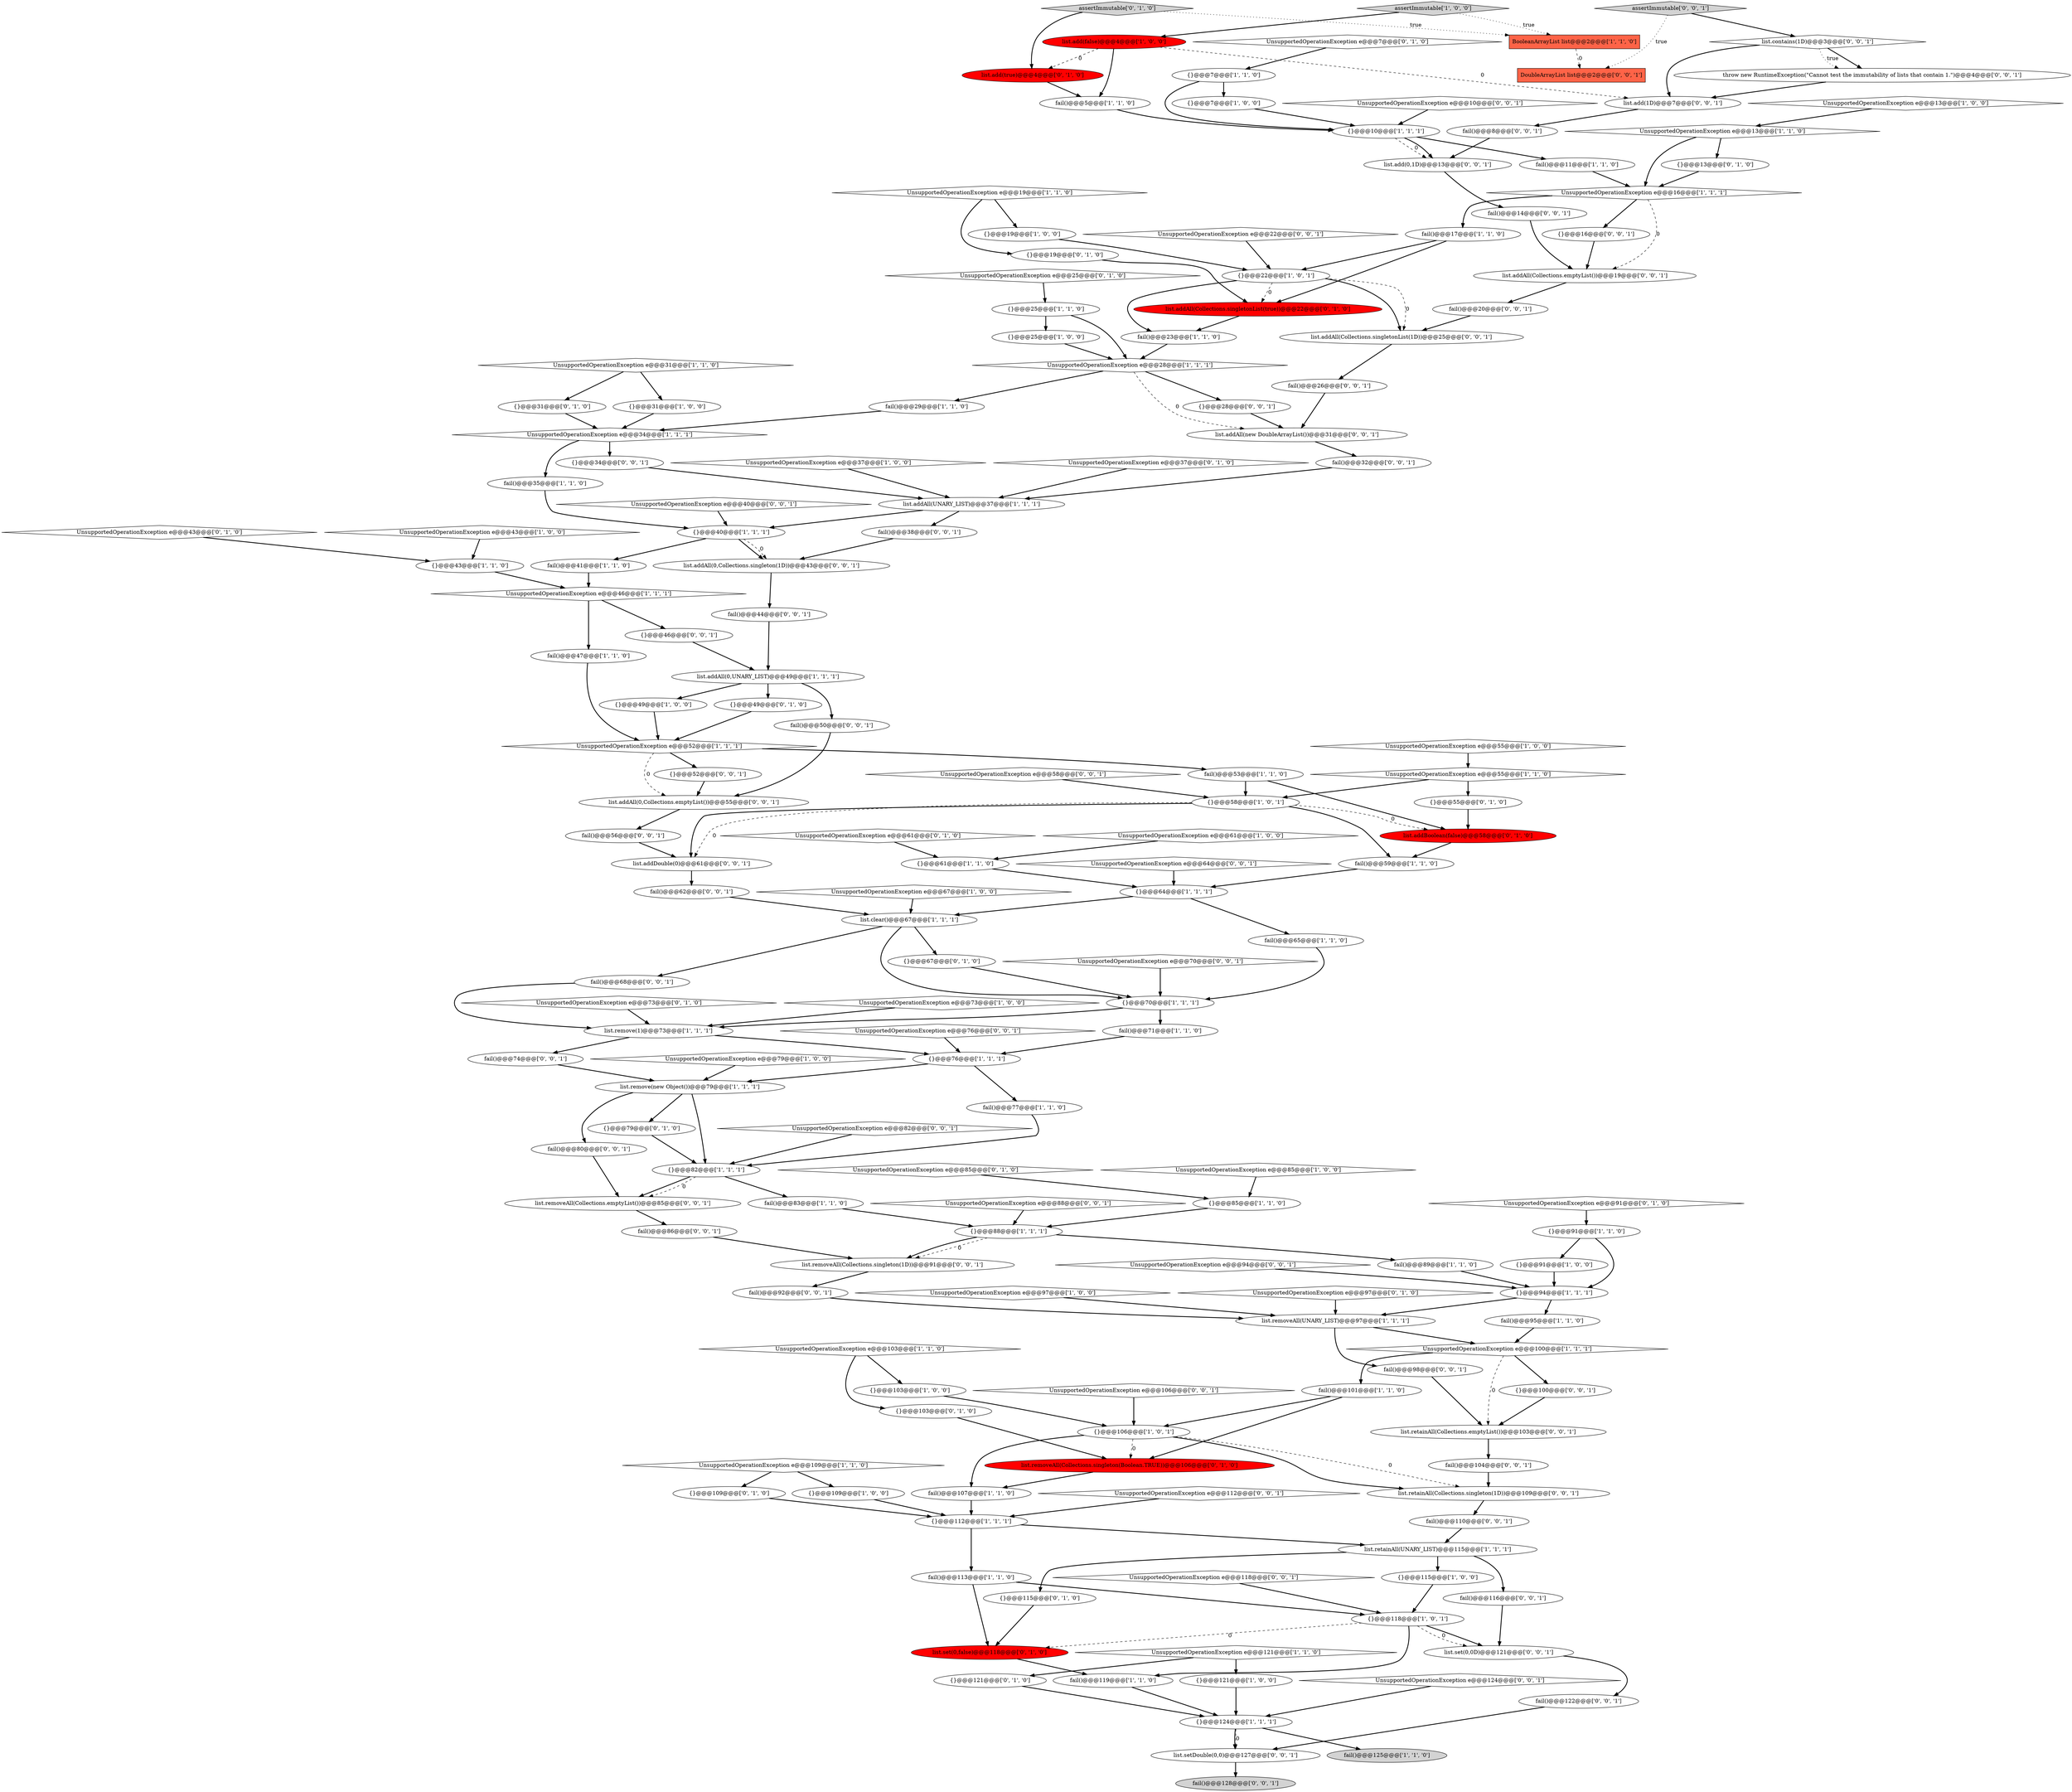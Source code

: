 digraph {
17 [style = filled, label = "{}@@@91@@@['1', '1', '0']", fillcolor = white, shape = ellipse image = "AAA0AAABBB1BBB"];
26 [style = filled, label = "{}@@@7@@@['1', '0', '0']", fillcolor = white, shape = ellipse image = "AAA0AAABBB1BBB"];
87 [style = filled, label = "UnsupportedOperationException e@@@73@@@['0', '1', '0']", fillcolor = white, shape = diamond image = "AAA0AAABBB2BBB"];
3 [style = filled, label = "fail()@@@125@@@['1', '1', '0']", fillcolor = lightgray, shape = ellipse image = "AAA0AAABBB1BBB"];
139 [style = filled, label = "UnsupportedOperationException e@@@106@@@['0', '0', '1']", fillcolor = white, shape = diamond image = "AAA0AAABBB3BBB"];
0 [style = filled, label = "{}@@@19@@@['1', '0', '0']", fillcolor = white, shape = ellipse image = "AAA0AAABBB1BBB"];
101 [style = filled, label = "{}@@@121@@@['0', '1', '0']", fillcolor = white, shape = ellipse image = "AAA0AAABBB2BBB"];
30 [style = filled, label = "fail()@@@23@@@['1', '1', '0']", fillcolor = white, shape = ellipse image = "AAA0AAABBB1BBB"];
75 [style = filled, label = "UnsupportedOperationException e@@@13@@@['1', '1', '0']", fillcolor = white, shape = diamond image = "AAA0AAABBB1BBB"];
102 [style = filled, label = "list.add(true)@@@4@@@['0', '1', '0']", fillcolor = red, shape = ellipse image = "AAA1AAABBB2BBB"];
146 [style = filled, label = "UnsupportedOperationException e@@@94@@@['0', '0', '1']", fillcolor = white, shape = diamond image = "AAA0AAABBB3BBB"];
126 [style = filled, label = "fail()@@@38@@@['0', '0', '1']", fillcolor = white, shape = ellipse image = "AAA0AAABBB3BBB"];
167 [style = filled, label = "fail()@@@32@@@['0', '0', '1']", fillcolor = white, shape = ellipse image = "AAA0AAABBB3BBB"];
44 [style = filled, label = "UnsupportedOperationException e@@@61@@@['1', '0', '0']", fillcolor = white, shape = diamond image = "AAA0AAABBB1BBB"];
121 [style = filled, label = "{}@@@16@@@['0', '0', '1']", fillcolor = white, shape = ellipse image = "AAA0AAABBB3BBB"];
21 [style = filled, label = "fail()@@@83@@@['1', '1', '0']", fillcolor = white, shape = ellipse image = "AAA0AAABBB1BBB"];
115 [style = filled, label = "fail()@@@20@@@['0', '0', '1']", fillcolor = white, shape = ellipse image = "AAA0AAABBB3BBB"];
60 [style = filled, label = "{}@@@61@@@['1', '1', '0']", fillcolor = white, shape = ellipse image = "AAA0AAABBB1BBB"];
56 [style = filled, label = "UnsupportedOperationException e@@@55@@@['1', '1', '0']", fillcolor = white, shape = diamond image = "AAA0AAABBB1BBB"];
142 [style = filled, label = "fail()@@@98@@@['0', '0', '1']", fillcolor = white, shape = ellipse image = "AAA0AAABBB3BBB"];
10 [style = filled, label = "{}@@@103@@@['1', '0', '0']", fillcolor = white, shape = ellipse image = "AAA0AAABBB1BBB"];
45 [style = filled, label = "UnsupportedOperationException e@@@13@@@['1', '0', '0']", fillcolor = white, shape = diamond image = "AAA0AAABBB1BBB"];
19 [style = filled, label = "{}@@@112@@@['1', '1', '1']", fillcolor = white, shape = ellipse image = "AAA0AAABBB1BBB"];
57 [style = filled, label = "list.remove(new Object())@@@79@@@['1', '1', '1']", fillcolor = white, shape = ellipse image = "AAA0AAABBB1BBB"];
5 [style = filled, label = "fail()@@@65@@@['1', '1', '0']", fillcolor = white, shape = ellipse image = "AAA0AAABBB1BBB"];
53 [style = filled, label = "{}@@@25@@@['1', '1', '0']", fillcolor = white, shape = ellipse image = "AAA0AAABBB1BBB"];
71 [style = filled, label = "UnsupportedOperationException e@@@34@@@['1', '1', '1']", fillcolor = white, shape = diamond image = "AAA0AAABBB1BBB"];
25 [style = filled, label = "list.clear()@@@67@@@['1', '1', '1']", fillcolor = white, shape = ellipse image = "AAA0AAABBB1BBB"];
116 [style = filled, label = "list.addAll(Collections.emptyList())@@@19@@@['0', '0', '1']", fillcolor = white, shape = ellipse image = "AAA0AAABBB3BBB"];
74 [style = filled, label = "list.removeAll(UNARY_LIST)@@@97@@@['1', '1', '1']", fillcolor = white, shape = ellipse image = "AAA0AAABBB1BBB"];
154 [style = filled, label = "UnsupportedOperationException e@@@88@@@['0', '0', '1']", fillcolor = white, shape = diamond image = "AAA0AAABBB3BBB"];
162 [style = filled, label = "list.setDouble(0,0)@@@127@@@['0', '0', '1']", fillcolor = white, shape = ellipse image = "AAA0AAABBB3BBB"];
79 [style = filled, label = "UnsupportedOperationException e@@@103@@@['1', '1', '0']", fillcolor = white, shape = diamond image = "AAA0AAABBB1BBB"];
94 [style = filled, label = "list.addAll(Collections.singletonList(true))@@@22@@@['0', '1', '0']", fillcolor = red, shape = ellipse image = "AAA1AAABBB2BBB"];
39 [style = filled, label = "list.remove(1)@@@73@@@['1', '1', '1']", fillcolor = white, shape = ellipse image = "AAA0AAABBB1BBB"];
93 [style = filled, label = "{}@@@13@@@['0', '1', '0']", fillcolor = white, shape = ellipse image = "AAA0AAABBB2BBB"];
113 [style = filled, label = "UnsupportedOperationException e@@@118@@@['0', '0', '1']", fillcolor = white, shape = diamond image = "AAA0AAABBB3BBB"];
148 [style = filled, label = "fail()@@@74@@@['0', '0', '1']", fillcolor = white, shape = ellipse image = "AAA0AAABBB3BBB"];
112 [style = filled, label = "{}@@@100@@@['0', '0', '1']", fillcolor = white, shape = ellipse image = "AAA0AAABBB3BBB"];
140 [style = filled, label = "UnsupportedOperationException e@@@112@@@['0', '0', '1']", fillcolor = white, shape = diamond image = "AAA0AAABBB3BBB"];
108 [style = filled, label = "list.addBoolean(false)@@@58@@@['0', '1', '0']", fillcolor = red, shape = ellipse image = "AAA1AAABBB2BBB"];
143 [style = filled, label = "list.addAll(0,Collections.singleton(1D))@@@43@@@['0', '0', '1']", fillcolor = white, shape = ellipse image = "AAA0AAABBB3BBB"];
12 [style = filled, label = "fail()@@@35@@@['1', '1', '0']", fillcolor = white, shape = ellipse image = "AAA0AAABBB1BBB"];
16 [style = filled, label = "fail()@@@71@@@['1', '1', '0']", fillcolor = white, shape = ellipse image = "AAA0AAABBB1BBB"];
54 [style = filled, label = "fail()@@@77@@@['1', '1', '0']", fillcolor = white, shape = ellipse image = "AAA0AAABBB1BBB"];
66 [style = filled, label = "fail()@@@119@@@['1', '1', '0']", fillcolor = white, shape = ellipse image = "AAA0AAABBB1BBB"];
150 [style = filled, label = "fail()@@@128@@@['0', '0', '1']", fillcolor = lightgray, shape = ellipse image = "AAA0AAABBB3BBB"];
32 [style = filled, label = "{}@@@109@@@['1', '0', '0']", fillcolor = white, shape = ellipse image = "AAA0AAABBB1BBB"];
70 [style = filled, label = "fail()@@@95@@@['1', '1', '0']", fillcolor = white, shape = ellipse image = "AAA0AAABBB1BBB"];
84 [style = filled, label = "UnsupportedOperationException e@@@85@@@['0', '1', '0']", fillcolor = white, shape = diamond image = "AAA0AAABBB2BBB"];
110 [style = filled, label = "list.addDouble(0)@@@61@@@['0', '0', '1']", fillcolor = white, shape = ellipse image = "AAA0AAABBB3BBB"];
103 [style = filled, label = "{}@@@55@@@['0', '1', '0']", fillcolor = white, shape = ellipse image = "AAA0AAABBB2BBB"];
47 [style = filled, label = "fail()@@@101@@@['1', '1', '0']", fillcolor = white, shape = ellipse image = "AAA0AAABBB1BBB"];
152 [style = filled, label = "fail()@@@116@@@['0', '0', '1']", fillcolor = white, shape = ellipse image = "AAA0AAABBB3BBB"];
163 [style = filled, label = "fail()@@@110@@@['0', '0', '1']", fillcolor = white, shape = ellipse image = "AAA0AAABBB3BBB"];
130 [style = filled, label = "list.addAll(new DoubleArrayList())@@@31@@@['0', '0', '1']", fillcolor = white, shape = ellipse image = "AAA0AAABBB3BBB"];
9 [style = filled, label = "UnsupportedOperationException e@@@19@@@['1', '1', '0']", fillcolor = white, shape = diamond image = "AAA0AAABBB1BBB"];
6 [style = filled, label = "{}@@@91@@@['1', '0', '0']", fillcolor = white, shape = ellipse image = "AAA0AAABBB1BBB"];
157 [style = filled, label = "UnsupportedOperationException e@@@82@@@['0', '0', '1']", fillcolor = white, shape = diamond image = "AAA0AAABBB3BBB"];
99 [style = filled, label = "list.set(0,false)@@@118@@@['0', '1', '0']", fillcolor = red, shape = ellipse image = "AAA1AAABBB2BBB"];
100 [style = filled, label = "UnsupportedOperationException e@@@43@@@['0', '1', '0']", fillcolor = white, shape = diamond image = "AAA0AAABBB2BBB"];
77 [style = filled, label = "list.retainAll(UNARY_LIST)@@@115@@@['1', '1', '1']", fillcolor = white, shape = ellipse image = "AAA0AAABBB1BBB"];
35 [style = filled, label = "{}@@@25@@@['1', '0', '0']", fillcolor = white, shape = ellipse image = "AAA0AAABBB1BBB"];
109 [style = filled, label = "{}@@@79@@@['0', '1', '0']", fillcolor = white, shape = ellipse image = "AAA0AAABBB2BBB"];
136 [style = filled, label = "DoubleArrayList list@@@2@@@['0', '0', '1']", fillcolor = tomato, shape = box image = "AAA0AAABBB3BBB"];
141 [style = filled, label = "fail()@@@26@@@['0', '0', '1']", fillcolor = white, shape = ellipse image = "AAA0AAABBB3BBB"];
168 [style = filled, label = "list.set(0,0D)@@@121@@@['0', '0', '1']", fillcolor = white, shape = ellipse image = "AAA0AAABBB3BBB"];
72 [style = filled, label = "UnsupportedOperationException e@@@16@@@['1', '1', '1']", fillcolor = white, shape = diamond image = "AAA0AAABBB1BBB"];
135 [style = filled, label = "{}@@@28@@@['0', '0', '1']", fillcolor = white, shape = ellipse image = "AAA0AAABBB3BBB"];
80 [style = filled, label = "{}@@@22@@@['1', '0', '1']", fillcolor = white, shape = ellipse image = "AAA0AAABBB1BBB"];
153 [style = filled, label = "UnsupportedOperationException e@@@64@@@['0', '0', '1']", fillcolor = white, shape = diamond image = "AAA0AAABBB3BBB"];
46 [style = filled, label = "{}@@@94@@@['1', '1', '1']", fillcolor = white, shape = ellipse image = "AAA0AAABBB1BBB"];
78 [style = filled, label = "{}@@@7@@@['1', '1', '0']", fillcolor = white, shape = ellipse image = "AAA0AAABBB1BBB"];
95 [style = filled, label = "{}@@@49@@@['0', '1', '0']", fillcolor = white, shape = ellipse image = "AAA0AAABBB2BBB"];
164 [style = filled, label = "{}@@@46@@@['0', '0', '1']", fillcolor = white, shape = ellipse image = "AAA0AAABBB3BBB"];
166 [style = filled, label = "fail()@@@86@@@['0', '0', '1']", fillcolor = white, shape = ellipse image = "AAA0AAABBB3BBB"];
124 [style = filled, label = "UnsupportedOperationException e@@@40@@@['0', '0', '1']", fillcolor = white, shape = diamond image = "AAA0AAABBB3BBB"];
129 [style = filled, label = "fail()@@@104@@@['0', '0', '1']", fillcolor = white, shape = ellipse image = "AAA0AAABBB3BBB"];
11 [style = filled, label = "UnsupportedOperationException e@@@28@@@['1', '1', '1']", fillcolor = white, shape = diamond image = "AAA0AAABBB1BBB"];
92 [style = filled, label = "assertImmutable['0', '1', '0']", fillcolor = lightgray, shape = diamond image = "AAA0AAABBB2BBB"];
117 [style = filled, label = "UnsupportedOperationException e@@@70@@@['0', '0', '1']", fillcolor = white, shape = diamond image = "AAA0AAABBB3BBB"];
38 [style = filled, label = "fail()@@@17@@@['1', '1', '0']", fillcolor = white, shape = ellipse image = "AAA0AAABBB1BBB"];
42 [style = filled, label = "fail()@@@59@@@['1', '1', '0']", fillcolor = white, shape = ellipse image = "AAA0AAABBB1BBB"];
51 [style = filled, label = "{}@@@106@@@['1', '0', '1']", fillcolor = white, shape = ellipse image = "AAA0AAABBB1BBB"];
134 [style = filled, label = "list.add(0,1D)@@@13@@@['0', '0', '1']", fillcolor = white, shape = ellipse image = "AAA0AAABBB3BBB"];
8 [style = filled, label = "UnsupportedOperationException e@@@85@@@['1', '0', '0']", fillcolor = white, shape = diamond image = "AAA0AAABBB1BBB"];
67 [style = filled, label = "fail()@@@29@@@['1', '1', '0']", fillcolor = white, shape = ellipse image = "AAA0AAABBB1BBB"];
33 [style = filled, label = "{}@@@118@@@['1', '0', '1']", fillcolor = white, shape = ellipse image = "AAA0AAABBB1BBB"];
15 [style = filled, label = "{}@@@49@@@['1', '0', '0']", fillcolor = white, shape = ellipse image = "AAA0AAABBB1BBB"];
138 [style = filled, label = "{}@@@34@@@['0', '0', '1']", fillcolor = white, shape = ellipse image = "AAA0AAABBB3BBB"];
27 [style = filled, label = "fail()@@@53@@@['1', '1', '0']", fillcolor = white, shape = ellipse image = "AAA0AAABBB1BBB"];
90 [style = filled, label = "{}@@@109@@@['0', '1', '0']", fillcolor = white, shape = ellipse image = "AAA0AAABBB2BBB"];
125 [style = filled, label = "{}@@@52@@@['0', '0', '1']", fillcolor = white, shape = ellipse image = "AAA0AAABBB3BBB"];
2 [style = filled, label = "{}@@@64@@@['1', '1', '1']", fillcolor = white, shape = ellipse image = "AAA0AAABBB1BBB"];
137 [style = filled, label = "fail()@@@62@@@['0', '0', '1']", fillcolor = white, shape = ellipse image = "AAA0AAABBB3BBB"];
85 [style = filled, label = "{}@@@115@@@['0', '1', '0']", fillcolor = white, shape = ellipse image = "AAA0AAABBB2BBB"];
145 [style = filled, label = "fail()@@@8@@@['0', '0', '1']", fillcolor = white, shape = ellipse image = "AAA0AAABBB3BBB"];
118 [style = filled, label = "UnsupportedOperationException e@@@22@@@['0', '0', '1']", fillcolor = white, shape = diamond image = "AAA0AAABBB3BBB"];
122 [style = filled, label = "throw new RuntimeException(\"Cannot test the immutability of lists that contain 1.\")@@@4@@@['0', '0', '1']", fillcolor = white, shape = ellipse image = "AAA0AAABBB3BBB"];
23 [style = filled, label = "UnsupportedOperationException e@@@52@@@['1', '1', '1']", fillcolor = white, shape = diamond image = "AAA0AAABBB1BBB"];
165 [style = filled, label = "list.addAll(Collections.singletonList(1D))@@@25@@@['0', '0', '1']", fillcolor = white, shape = ellipse image = "AAA0AAABBB3BBB"];
36 [style = filled, label = "{}@@@76@@@['1', '1', '1']", fillcolor = white, shape = ellipse image = "AAA0AAABBB1BBB"];
49 [style = filled, label = "{}@@@40@@@['1', '1', '1']", fillcolor = white, shape = ellipse image = "AAA0AAABBB1BBB"];
133 [style = filled, label = "list.removeAll(Collections.singleton(1D))@@@91@@@['0', '0', '1']", fillcolor = white, shape = ellipse image = "AAA0AAABBB3BBB"];
120 [style = filled, label = "fail()@@@56@@@['0', '0', '1']", fillcolor = white, shape = ellipse image = "AAA0AAABBB3BBB"];
158 [style = filled, label = "assertImmutable['0', '0', '1']", fillcolor = lightgray, shape = diamond image = "AAA0AAABBB3BBB"];
86 [style = filled, label = "UnsupportedOperationException e@@@61@@@['0', '1', '0']", fillcolor = white, shape = diamond image = "AAA0AAABBB2BBB"];
41 [style = filled, label = "{}@@@58@@@['1', '0', '1']", fillcolor = white, shape = ellipse image = "AAA0AAABBB1BBB"];
34 [style = filled, label = "{}@@@31@@@['1', '0', '0']", fillcolor = white, shape = ellipse image = "AAA0AAABBB1BBB"];
155 [style = filled, label = "list.retainAll(Collections.emptyList())@@@103@@@['0', '0', '1']", fillcolor = white, shape = ellipse image = "AAA0AAABBB3BBB"];
1 [style = filled, label = "UnsupportedOperationException e@@@67@@@['1', '0', '0']", fillcolor = white, shape = diamond image = "AAA0AAABBB1BBB"];
82 [style = filled, label = "{}@@@88@@@['1', '1', '1']", fillcolor = white, shape = ellipse image = "AAA0AAABBB1BBB"];
62 [style = filled, label = "fail()@@@107@@@['1', '1', '0']", fillcolor = white, shape = ellipse image = "AAA0AAABBB1BBB"];
144 [style = filled, label = "list.addAll(0,Collections.emptyList())@@@55@@@['0', '0', '1']", fillcolor = white, shape = ellipse image = "AAA0AAABBB3BBB"];
50 [style = filled, label = "{}@@@82@@@['1', '1', '1']", fillcolor = white, shape = ellipse image = "AAA0AAABBB1BBB"];
65 [style = filled, label = "fail()@@@11@@@['1', '1', '0']", fillcolor = white, shape = ellipse image = "AAA0AAABBB1BBB"];
156 [style = filled, label = "fail()@@@50@@@['0', '0', '1']", fillcolor = white, shape = ellipse image = "AAA0AAABBB3BBB"];
149 [style = filled, label = "list.add(1D)@@@7@@@['0', '0', '1']", fillcolor = white, shape = ellipse image = "AAA0AAABBB3BBB"];
4 [style = filled, label = "UnsupportedOperationException e@@@79@@@['1', '0', '0']", fillcolor = white, shape = diamond image = "AAA0AAABBB1BBB"];
88 [style = filled, label = "UnsupportedOperationException e@@@91@@@['0', '1', '0']", fillcolor = white, shape = diamond image = "AAA0AAABBB2BBB"];
20 [style = filled, label = "fail()@@@5@@@['1', '1', '0']", fillcolor = white, shape = ellipse image = "AAA0AAABBB1BBB"];
22 [style = filled, label = "{}@@@85@@@['1', '1', '0']", fillcolor = white, shape = ellipse image = "AAA0AAABBB1BBB"];
28 [style = filled, label = "fail()@@@113@@@['1', '1', '0']", fillcolor = white, shape = ellipse image = "AAA0AAABBB1BBB"];
31 [style = filled, label = "UnsupportedOperationException e@@@55@@@['1', '0', '0']", fillcolor = white, shape = diamond image = "AAA0AAABBB1BBB"];
98 [style = filled, label = "{}@@@103@@@['0', '1', '0']", fillcolor = white, shape = ellipse image = "AAA0AAABBB2BBB"];
119 [style = filled, label = "UnsupportedOperationException e@@@76@@@['0', '0', '1']", fillcolor = white, shape = diamond image = "AAA0AAABBB3BBB"];
127 [style = filled, label = "UnsupportedOperationException e@@@10@@@['0', '0', '1']", fillcolor = white, shape = diamond image = "AAA0AAABBB3BBB"];
83 [style = filled, label = "fail()@@@47@@@['1', '1', '0']", fillcolor = white, shape = ellipse image = "AAA0AAABBB1BBB"];
58 [style = filled, label = "{}@@@43@@@['1', '1', '0']", fillcolor = white, shape = ellipse image = "AAA0AAABBB1BBB"];
105 [style = filled, label = "UnsupportedOperationException e@@@7@@@['0', '1', '0']", fillcolor = white, shape = diamond image = "AAA0AAABBB2BBB"];
160 [style = filled, label = "fail()@@@68@@@['0', '0', '1']", fillcolor = white, shape = ellipse image = "AAA0AAABBB3BBB"];
96 [style = filled, label = "{}@@@19@@@['0', '1', '0']", fillcolor = white, shape = ellipse image = "AAA0AAABBB2BBB"];
161 [style = filled, label = "fail()@@@122@@@['0', '0', '1']", fillcolor = white, shape = ellipse image = "AAA0AAABBB3BBB"];
29 [style = filled, label = "BooleanArrayList list@@@2@@@['1', '1', '0']", fillcolor = tomato, shape = box image = "AAA0AAABBB1BBB"];
104 [style = filled, label = "UnsupportedOperationException e@@@25@@@['0', '1', '0']", fillcolor = white, shape = diamond image = "AAA0AAABBB2BBB"];
76 [style = filled, label = "UnsupportedOperationException e@@@37@@@['1', '0', '0']", fillcolor = white, shape = diamond image = "AAA0AAABBB1BBB"];
128 [style = filled, label = "UnsupportedOperationException e@@@58@@@['0', '0', '1']", fillcolor = white, shape = diamond image = "AAA0AAABBB3BBB"];
59 [style = filled, label = "list.add(false)@@@4@@@['1', '0', '0']", fillcolor = red, shape = ellipse image = "AAA1AAABBB1BBB"];
52 [style = filled, label = "{}@@@124@@@['1', '1', '1']", fillcolor = white, shape = ellipse image = "AAA0AAABBB1BBB"];
13 [style = filled, label = "{}@@@115@@@['1', '0', '0']", fillcolor = white, shape = ellipse image = "AAA0AAABBB1BBB"];
37 [style = filled, label = "fail()@@@41@@@['1', '1', '0']", fillcolor = white, shape = ellipse image = "AAA0AAABBB1BBB"];
69 [style = filled, label = "{}@@@70@@@['1', '1', '1']", fillcolor = white, shape = ellipse image = "AAA0AAABBB1BBB"];
111 [style = filled, label = "list.contains(1D)@@@3@@@['0', '0', '1']", fillcolor = white, shape = diamond image = "AAA0AAABBB3BBB"];
131 [style = filled, label = "fail()@@@44@@@['0', '0', '1']", fillcolor = white, shape = ellipse image = "AAA0AAABBB3BBB"];
18 [style = filled, label = "UnsupportedOperationException e@@@46@@@['1', '1', '1']", fillcolor = white, shape = diamond image = "AAA0AAABBB1BBB"];
151 [style = filled, label = "fail()@@@92@@@['0', '0', '1']", fillcolor = white, shape = ellipse image = "AAA0AAABBB3BBB"];
55 [style = filled, label = "UnsupportedOperationException e@@@109@@@['1', '1', '0']", fillcolor = white, shape = diamond image = "AAA0AAABBB1BBB"];
68 [style = filled, label = "list.addAll(0,UNARY_LIST)@@@49@@@['1', '1', '1']", fillcolor = white, shape = ellipse image = "AAA0AAABBB1BBB"];
48 [style = filled, label = "fail()@@@89@@@['1', '1', '0']", fillcolor = white, shape = ellipse image = "AAA0AAABBB1BBB"];
89 [style = filled, label = "list.removeAll(Collections.singleton(Boolean.TRUE))@@@106@@@['0', '1', '0']", fillcolor = red, shape = ellipse image = "AAA1AAABBB2BBB"];
64 [style = filled, label = "UnsupportedOperationException e@@@97@@@['1', '0', '0']", fillcolor = white, shape = diamond image = "AAA0AAABBB1BBB"];
61 [style = filled, label = "UnsupportedOperationException e@@@31@@@['1', '1', '0']", fillcolor = white, shape = diamond image = "AAA0AAABBB1BBB"];
24 [style = filled, label = "assertImmutable['1', '0', '0']", fillcolor = lightgray, shape = diamond image = "AAA0AAABBB1BBB"];
73 [style = filled, label = "{}@@@10@@@['1', '1', '1']", fillcolor = white, shape = ellipse image = "AAA0AAABBB1BBB"];
107 [style = filled, label = "UnsupportedOperationException e@@@37@@@['0', '1', '0']", fillcolor = white, shape = diamond image = "AAA0AAABBB2BBB"];
114 [style = filled, label = "fail()@@@80@@@['0', '0', '1']", fillcolor = white, shape = ellipse image = "AAA0AAABBB3BBB"];
132 [style = filled, label = "list.removeAll(Collections.emptyList())@@@85@@@['0', '0', '1']", fillcolor = white, shape = ellipse image = "AAA0AAABBB3BBB"];
7 [style = filled, label = "UnsupportedOperationException e@@@73@@@['1', '0', '0']", fillcolor = white, shape = diamond image = "AAA0AAABBB1BBB"];
40 [style = filled, label = "{}@@@121@@@['1', '0', '0']", fillcolor = white, shape = ellipse image = "AAA0AAABBB1BBB"];
147 [style = filled, label = "list.retainAll(Collections.singleton(1D))@@@109@@@['0', '0', '1']", fillcolor = white, shape = ellipse image = "AAA0AAABBB3BBB"];
159 [style = filled, label = "fail()@@@14@@@['0', '0', '1']", fillcolor = white, shape = ellipse image = "AAA0AAABBB3BBB"];
63 [style = filled, label = "UnsupportedOperationException e@@@100@@@['1', '1', '1']", fillcolor = white, shape = diamond image = "AAA0AAABBB1BBB"];
123 [style = filled, label = "UnsupportedOperationException e@@@124@@@['0', '0', '1']", fillcolor = white, shape = diamond image = "AAA0AAABBB3BBB"];
81 [style = filled, label = "list.addAll(UNARY_LIST)@@@37@@@['1', '1', '1']", fillcolor = white, shape = ellipse image = "AAA0AAABBB1BBB"];
91 [style = filled, label = "{}@@@31@@@['0', '1', '0']", fillcolor = white, shape = ellipse image = "AAA0AAABBB2BBB"];
97 [style = filled, label = "UnsupportedOperationException e@@@97@@@['0', '1', '0']", fillcolor = white, shape = diamond image = "AAA0AAABBB2BBB"];
43 [style = filled, label = "UnsupportedOperationException e@@@121@@@['1', '1', '0']", fillcolor = white, shape = diamond image = "AAA0AAABBB1BBB"];
106 [style = filled, label = "{}@@@67@@@['0', '1', '0']", fillcolor = white, shape = ellipse image = "AAA0AAABBB2BBB"];
14 [style = filled, label = "UnsupportedOperationException e@@@43@@@['1', '0', '0']", fillcolor = white, shape = diamond image = "AAA0AAABBB1BBB"];
121->116 [style = bold, label=""];
72->116 [style = dashed, label="0"];
102->20 [style = bold, label=""];
91->71 [style = bold, label=""];
68->95 [style = bold, label=""];
74->142 [style = bold, label=""];
119->36 [style = bold, label=""];
73->65 [style = bold, label=""];
31->56 [style = bold, label=""];
111->149 [style = bold, label=""];
11->130 [style = dashed, label="0"];
143->131 [style = bold, label=""];
82->133 [style = dashed, label="0"];
66->52 [style = bold, label=""];
80->165 [style = dashed, label="0"];
147->163 [style = bold, label=""];
56->41 [style = bold, label=""];
135->130 [style = bold, label=""];
122->149 [style = bold, label=""];
103->108 [style = bold, label=""];
52->162 [style = dashed, label="0"];
141->130 [style = bold, label=""];
50->132 [style = bold, label=""];
49->143 [style = bold, label=""];
39->148 [style = bold, label=""];
33->99 [style = dashed, label="0"];
67->71 [style = bold, label=""];
9->96 [style = bold, label=""];
79->10 [style = bold, label=""];
53->11 [style = bold, label=""];
58->18 [style = bold, label=""];
41->110 [style = bold, label=""];
137->25 [style = bold, label=""];
86->60 [style = bold, label=""];
22->82 [style = bold, label=""];
144->120 [style = bold, label=""];
28->99 [style = bold, label=""];
132->166 [style = bold, label=""];
111->122 [style = bold, label=""];
43->40 [style = bold, label=""];
71->138 [style = bold, label=""];
30->11 [style = bold, label=""];
69->16 [style = bold, label=""];
161->162 [style = bold, label=""];
92->102 [style = bold, label=""];
38->94 [style = bold, label=""];
47->51 [style = bold, label=""];
76->81 [style = bold, label=""];
127->73 [style = bold, label=""];
126->143 [style = bold, label=""];
157->50 [style = bold, label=""];
19->28 [style = bold, label=""];
6->46 [style = bold, label=""];
2->25 [style = bold, label=""];
51->89 [style = dashed, label="0"];
167->81 [style = bold, label=""];
159->116 [style = bold, label=""];
140->19 [style = bold, label=""];
100->58 [style = bold, label=""];
24->59 [style = bold, label=""];
10->51 [style = bold, label=""];
42->2 [style = bold, label=""];
109->50 [style = bold, label=""];
40->52 [style = bold, label=""];
23->144 [style = dashed, label="0"];
72->38 [style = bold, label=""];
95->23 [style = bold, label=""];
74->63 [style = bold, label=""];
89->62 [style = bold, label=""];
64->74 [style = bold, label=""];
118->80 [style = bold, label=""];
81->126 [style = bold, label=""];
68->156 [style = bold, label=""];
82->48 [style = bold, label=""];
117->69 [style = bold, label=""];
81->49 [style = bold, label=""];
77->152 [style = bold, label=""];
63->112 [style = bold, label=""];
125->144 [style = bold, label=""];
50->132 [style = dashed, label="0"];
163->77 [style = bold, label=""];
8->22 [style = bold, label=""];
133->151 [style = bold, label=""];
25->106 [style = bold, label=""];
151->74 [style = bold, label=""];
53->35 [style = bold, label=""];
34->71 [style = bold, label=""];
83->23 [style = bold, label=""];
164->68 [style = bold, label=""];
94->30 [style = bold, label=""];
33->168 [style = bold, label=""];
114->132 [style = bold, label=""];
65->72 [style = bold, label=""];
47->89 [style = bold, label=""];
0->80 [style = bold, label=""];
41->110 [style = dashed, label="0"];
160->39 [style = bold, label=""];
55->90 [style = bold, label=""];
78->26 [style = bold, label=""];
106->69 [style = bold, label=""];
111->122 [style = dotted, label="true"];
55->32 [style = bold, label=""];
78->73 [style = bold, label=""];
130->167 [style = bold, label=""];
153->2 [style = bold, label=""];
18->164 [style = bold, label=""];
59->20 [style = bold, label=""];
36->57 [style = bold, label=""];
57->114 [style = bold, label=""];
142->155 [style = bold, label=""];
128->41 [style = bold, label=""];
80->30 [style = bold, label=""];
97->74 [style = bold, label=""];
18->83 [style = bold, label=""];
115->165 [style = bold, label=""];
158->136 [style = dotted, label="true"];
16->36 [style = bold, label=""];
63->47 [style = bold, label=""];
49->37 [style = bold, label=""];
17->46 [style = bold, label=""];
23->125 [style = bold, label=""];
120->110 [style = bold, label=""];
154->82 [style = bold, label=""];
87->39 [style = bold, label=""];
51->62 [style = bold, label=""];
29->136 [style = dashed, label="0"];
60->2 [style = bold, label=""];
73->134 [style = dashed, label="0"];
17->6 [style = bold, label=""];
4->57 [style = bold, label=""];
110->137 [style = bold, label=""];
73->134 [style = bold, label=""];
96->94 [style = bold, label=""];
129->147 [style = bold, label=""];
62->19 [style = bold, label=""];
61->91 [style = bold, label=""];
149->145 [style = bold, label=""];
14->58 [style = bold, label=""];
32->19 [style = bold, label=""];
79->98 [style = bold, label=""];
68->15 [style = bold, label=""];
90->19 [style = bold, label=""];
48->46 [style = bold, label=""];
12->49 [style = bold, label=""];
46->70 [style = bold, label=""];
11->67 [style = bold, label=""];
61->34 [style = bold, label=""];
156->144 [style = bold, label=""];
158->111 [style = bold, label=""];
38->80 [style = bold, label=""];
7->39 [style = bold, label=""];
80->94 [style = dashed, label="0"];
134->159 [style = bold, label=""];
57->109 [style = bold, label=""];
146->46 [style = bold, label=""];
49->143 [style = dashed, label="0"];
124->49 [style = bold, label=""];
72->121 [style = bold, label=""];
148->57 [style = bold, label=""];
104->53 [style = bold, label=""];
84->22 [style = bold, label=""];
77->85 [style = bold, label=""];
75->72 [style = bold, label=""];
113->33 [style = bold, label=""];
98->89 [style = bold, label=""];
21->82 [style = bold, label=""];
77->13 [style = bold, label=""];
1->25 [style = bold, label=""];
46->74 [style = bold, label=""];
145->134 [style = bold, label=""];
138->81 [style = bold, label=""];
108->42 [style = bold, label=""];
101->52 [style = bold, label=""];
19->77 [style = bold, label=""];
139->51 [style = bold, label=""];
2->5 [style = bold, label=""];
162->150 [style = bold, label=""];
15->23 [style = bold, label=""];
33->66 [style = bold, label=""];
112->155 [style = bold, label=""];
44->60 [style = bold, label=""];
26->73 [style = bold, label=""];
9->0 [style = bold, label=""];
23->27 [style = bold, label=""];
52->162 [style = bold, label=""];
27->108 [style = bold, label=""];
57->50 [style = bold, label=""];
45->75 [style = bold, label=""];
107->81 [style = bold, label=""];
99->66 [style = bold, label=""];
24->29 [style = dotted, label="true"];
92->29 [style = dotted, label="true"];
70->63 [style = bold, label=""];
20->73 [style = bold, label=""];
85->99 [style = bold, label=""];
71->12 [style = bold, label=""];
82->133 [style = bold, label=""];
105->78 [style = bold, label=""];
56->103 [style = bold, label=""];
59->149 [style = dashed, label="0"];
155->129 [style = bold, label=""];
93->72 [style = bold, label=""];
54->50 [style = bold, label=""];
11->135 [style = bold, label=""];
25->69 [style = bold, label=""];
33->168 [style = dashed, label="0"];
41->108 [style = dashed, label="0"];
166->133 [style = bold, label=""];
28->33 [style = bold, label=""];
63->155 [style = dashed, label="0"];
5->69 [style = bold, label=""];
35->11 [style = bold, label=""];
59->102 [style = dashed, label="0"];
27->41 [style = bold, label=""];
51->147 [style = bold, label=""];
37->18 [style = bold, label=""];
75->93 [style = bold, label=""];
51->147 [style = dashed, label="0"];
43->101 [style = bold, label=""];
52->3 [style = bold, label=""];
88->17 [style = bold, label=""];
36->54 [style = bold, label=""];
116->115 [style = bold, label=""];
69->39 [style = bold, label=""];
50->21 [style = bold, label=""];
13->33 [style = bold, label=""];
80->165 [style = bold, label=""];
168->161 [style = bold, label=""];
25->160 [style = bold, label=""];
39->36 [style = bold, label=""];
123->52 [style = bold, label=""];
131->68 [style = bold, label=""];
152->168 [style = bold, label=""];
41->42 [style = bold, label=""];
165->141 [style = bold, label=""];
}
